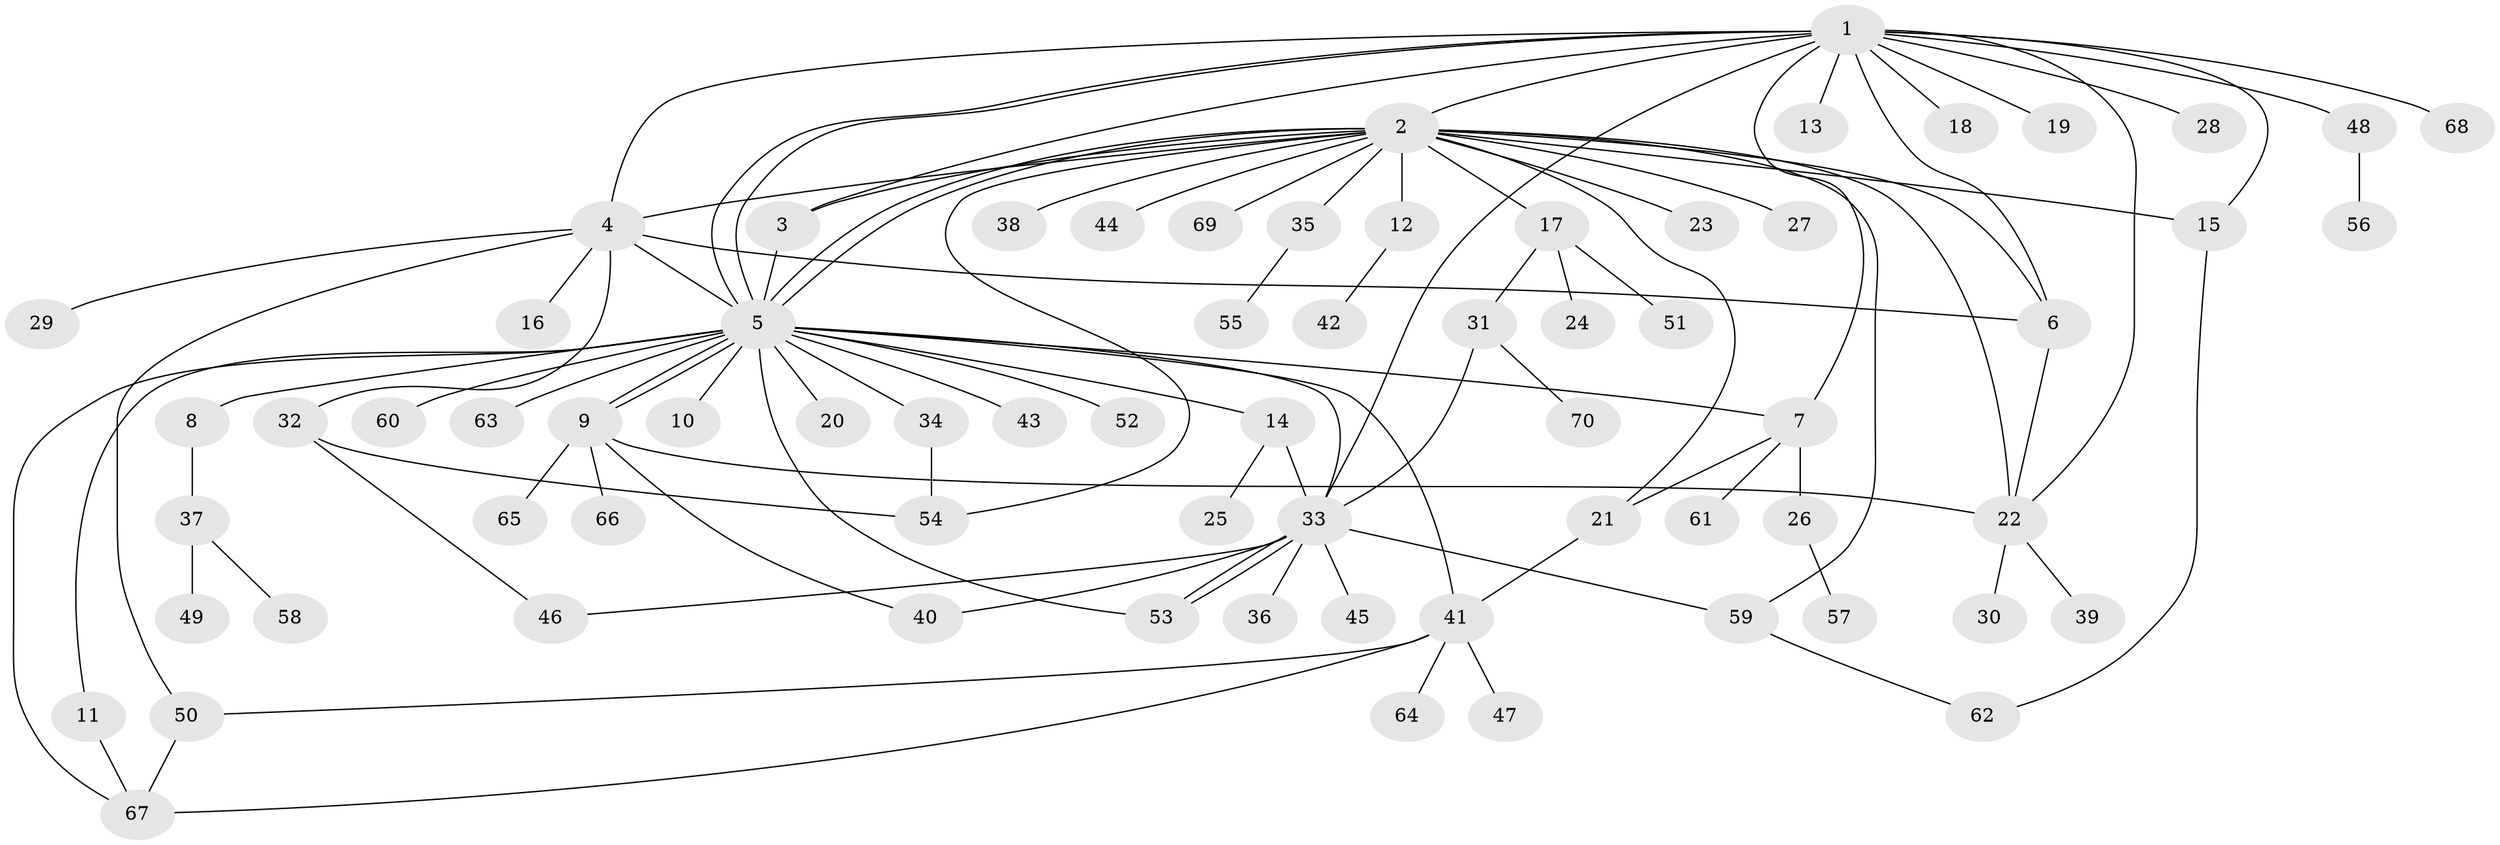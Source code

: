 // Generated by graph-tools (version 1.1) at 2025/11/02/27/25 16:11:14]
// undirected, 70 vertices, 101 edges
graph export_dot {
graph [start="1"]
  node [color=gray90,style=filled];
  1;
  2;
  3;
  4;
  5;
  6;
  7;
  8;
  9;
  10;
  11;
  12;
  13;
  14;
  15;
  16;
  17;
  18;
  19;
  20;
  21;
  22;
  23;
  24;
  25;
  26;
  27;
  28;
  29;
  30;
  31;
  32;
  33;
  34;
  35;
  36;
  37;
  38;
  39;
  40;
  41;
  42;
  43;
  44;
  45;
  46;
  47;
  48;
  49;
  50;
  51;
  52;
  53;
  54;
  55;
  56;
  57;
  58;
  59;
  60;
  61;
  62;
  63;
  64;
  65;
  66;
  67;
  68;
  69;
  70;
  1 -- 2;
  1 -- 3;
  1 -- 4;
  1 -- 5;
  1 -- 5;
  1 -- 6;
  1 -- 7;
  1 -- 13;
  1 -- 15;
  1 -- 18;
  1 -- 19;
  1 -- 22;
  1 -- 28;
  1 -- 33;
  1 -- 48;
  1 -- 68;
  2 -- 3;
  2 -- 4;
  2 -- 5;
  2 -- 5;
  2 -- 6;
  2 -- 12;
  2 -- 15;
  2 -- 17;
  2 -- 21;
  2 -- 22;
  2 -- 23;
  2 -- 27;
  2 -- 35;
  2 -- 38;
  2 -- 44;
  2 -- 54;
  2 -- 59;
  2 -- 69;
  3 -- 5;
  4 -- 5;
  4 -- 6;
  4 -- 16;
  4 -- 29;
  4 -- 32;
  4 -- 50;
  5 -- 7;
  5 -- 8;
  5 -- 9;
  5 -- 9;
  5 -- 10;
  5 -- 11;
  5 -- 14;
  5 -- 20;
  5 -- 33;
  5 -- 34;
  5 -- 41;
  5 -- 43;
  5 -- 52;
  5 -- 53;
  5 -- 60;
  5 -- 63;
  5 -- 67;
  6 -- 22;
  7 -- 21;
  7 -- 26;
  7 -- 61;
  8 -- 37;
  9 -- 22;
  9 -- 40;
  9 -- 65;
  9 -- 66;
  11 -- 67;
  12 -- 42;
  14 -- 25;
  14 -- 33;
  15 -- 62;
  17 -- 24;
  17 -- 31;
  17 -- 51;
  21 -- 41;
  22 -- 30;
  22 -- 39;
  26 -- 57;
  31 -- 33;
  31 -- 70;
  32 -- 46;
  32 -- 54;
  33 -- 36;
  33 -- 40;
  33 -- 45;
  33 -- 46;
  33 -- 53;
  33 -- 53;
  33 -- 59;
  34 -- 54;
  35 -- 55;
  37 -- 49;
  37 -- 58;
  41 -- 47;
  41 -- 50;
  41 -- 64;
  41 -- 67;
  48 -- 56;
  50 -- 67;
  59 -- 62;
}

